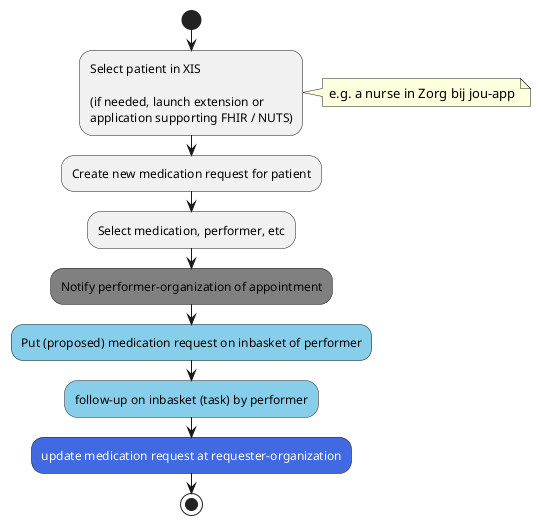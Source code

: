@startuml
start
:Select patient in XIS

(if needed, launch extension or 
application supporting FHIR / NUTS);
note right
  e.g. a nurse in Zorg bij jou-app
end note

:Create new medication request for patient;
:Select medication, performer, etc;
#Gray:Notify performer-organization of appointment;
#SkyBlue:Put (proposed) medication request on inbasket of performer;
#SkyBlue:follow-up on inbasket (task) by performer;
#RoyalBlue:<color:white>update medication request at requester-organization;
stop
@enduml